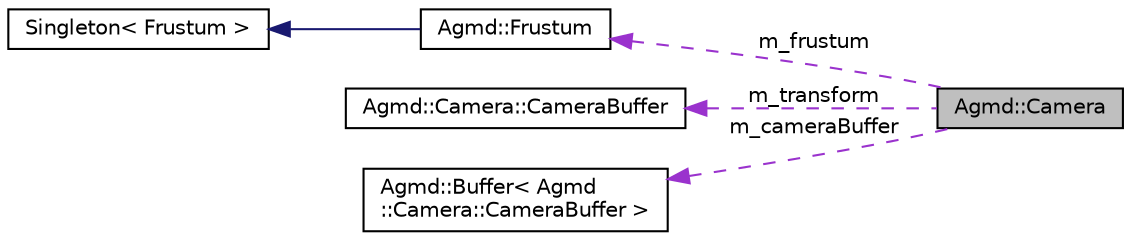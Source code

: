digraph "Agmd::Camera"
{
  edge [fontname="Helvetica",fontsize="10",labelfontname="Helvetica",labelfontsize="10"];
  node [fontname="Helvetica",fontsize="10",shape=record];
  rankdir="LR";
  Node1 [label="Agmd::Camera",height=0.2,width=0.4,color="black", fillcolor="grey75", style="filled" fontcolor="black"];
  Node2 -> Node1 [dir="back",color="darkorchid3",fontsize="10",style="dashed",label=" m_frustum" ,fontname="Helvetica"];
  Node2 [label="Agmd::Frustum",height=0.2,width=0.4,color="black", fillcolor="white", style="filled",URL="$class_agmd_1_1_frustum.html"];
  Node3 -> Node2 [dir="back",color="midnightblue",fontsize="10",style="solid",fontname="Helvetica"];
  Node3 [label="Singleton\< Frustum \>",height=0.2,width=0.4,color="black", fillcolor="white", style="filled",URL="$class_singleton.html"];
  Node4 -> Node1 [dir="back",color="darkorchid3",fontsize="10",style="dashed",label=" m_transform" ,fontname="Helvetica"];
  Node4 [label="Agmd::Camera::CameraBuffer",height=0.2,width=0.4,color="black", fillcolor="white", style="filled",URL="$struct_agmd_1_1_camera_1_1_camera_buffer.html"];
  Node5 -> Node1 [dir="back",color="darkorchid3",fontsize="10",style="dashed",label=" m_cameraBuffer" ,fontname="Helvetica"];
  Node5 [label="Agmd::Buffer\< Agmd\l::Camera::CameraBuffer \>",height=0.2,width=0.4,color="black", fillcolor="white", style="filled",URL="$class_agmd_1_1_buffer.html"];
}
